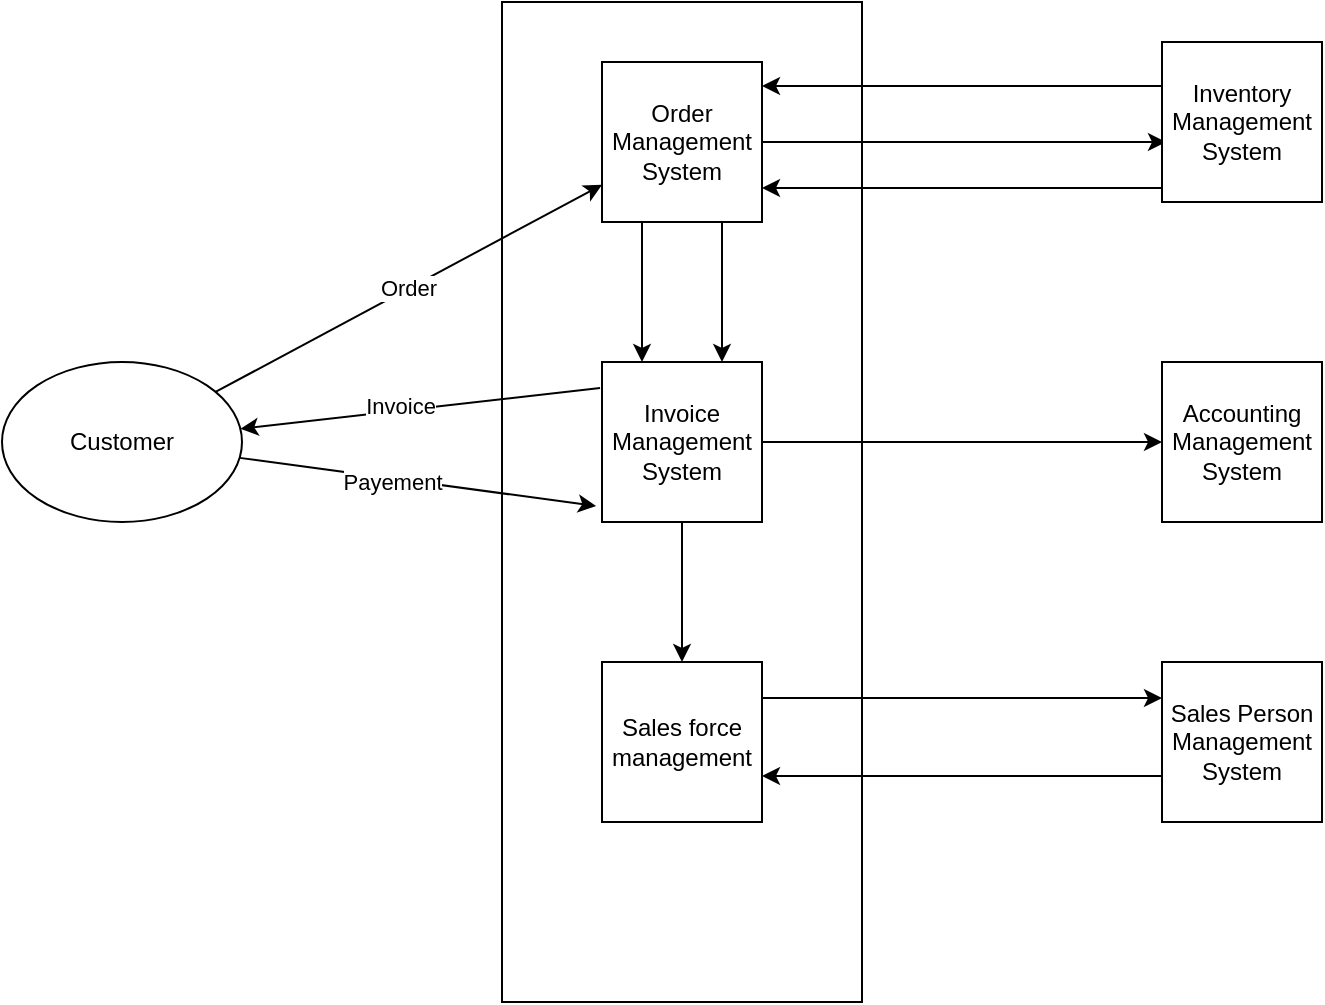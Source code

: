 <mxfile version="21.2.3" type="github">
  <diagram name="Page-1" id="aVWFgwWJTtonSwgxcaKQ">
    <mxGraphModel dx="1100" dy="570" grid="1" gridSize="10" guides="1" tooltips="1" connect="1" arrows="1" fold="1" page="1" pageScale="1" pageWidth="1654" pageHeight="1169" math="0" shadow="0">
      <root>
        <mxCell id="0" />
        <mxCell id="1" parent="0" />
        <mxCell id="OZ02rzAFalqwNskKFK5H-1" value="Customer" style="ellipse;whiteSpace=wrap;html=1;" vertex="1" parent="1">
          <mxGeometry x="180" y="280" width="120" height="80" as="geometry" />
        </mxCell>
        <mxCell id="OZ02rzAFalqwNskKFK5H-2" value="" style="rounded=0;whiteSpace=wrap;html=1;" vertex="1" parent="1">
          <mxGeometry x="430" y="100" width="180" height="500" as="geometry" />
        </mxCell>
        <mxCell id="OZ02rzAFalqwNskKFK5H-13" style="edgeStyle=orthogonalEdgeStyle;rounded=0;orthogonalLoop=1;jettySize=auto;html=1;" edge="1" parent="1" source="OZ02rzAFalqwNskKFK5H-3" target="OZ02rzAFalqwNskKFK5H-4">
          <mxGeometry relative="1" as="geometry">
            <Array as="points">
              <mxPoint x="500" y="240" />
              <mxPoint x="500" y="240" />
            </Array>
          </mxGeometry>
        </mxCell>
        <mxCell id="OZ02rzAFalqwNskKFK5H-14" style="edgeStyle=orthogonalEdgeStyle;rounded=0;orthogonalLoop=1;jettySize=auto;html=1;entryX=0.75;entryY=0;entryDx=0;entryDy=0;" edge="1" parent="1" source="OZ02rzAFalqwNskKFK5H-3" target="OZ02rzAFalqwNskKFK5H-4">
          <mxGeometry relative="1" as="geometry">
            <Array as="points">
              <mxPoint x="540" y="230" />
              <mxPoint x="540" y="230" />
            </Array>
          </mxGeometry>
        </mxCell>
        <mxCell id="OZ02rzAFalqwNskKFK5H-21" style="edgeStyle=orthogonalEdgeStyle;rounded=0;orthogonalLoop=1;jettySize=auto;html=1;entryX=0.025;entryY=0.625;entryDx=0;entryDy=0;entryPerimeter=0;" edge="1" parent="1" source="OZ02rzAFalqwNskKFK5H-3" target="OZ02rzAFalqwNskKFK5H-6">
          <mxGeometry relative="1" as="geometry" />
        </mxCell>
        <mxCell id="OZ02rzAFalqwNskKFK5H-3" value="Order Management System" style="whiteSpace=wrap;html=1;aspect=fixed;" vertex="1" parent="1">
          <mxGeometry x="480" y="130" width="80" height="80" as="geometry" />
        </mxCell>
        <mxCell id="OZ02rzAFalqwNskKFK5H-15" style="edgeStyle=orthogonalEdgeStyle;rounded=0;orthogonalLoop=1;jettySize=auto;html=1;entryX=0.5;entryY=0;entryDx=0;entryDy=0;" edge="1" parent="1" source="OZ02rzAFalqwNskKFK5H-4" target="OZ02rzAFalqwNskKFK5H-5">
          <mxGeometry relative="1" as="geometry" />
        </mxCell>
        <mxCell id="OZ02rzAFalqwNskKFK5H-18" style="edgeStyle=orthogonalEdgeStyle;rounded=0;orthogonalLoop=1;jettySize=auto;html=1;" edge="1" parent="1" source="OZ02rzAFalqwNskKFK5H-4" target="OZ02rzAFalqwNskKFK5H-7">
          <mxGeometry relative="1" as="geometry" />
        </mxCell>
        <mxCell id="OZ02rzAFalqwNskKFK5H-4" value="Invoice Management System" style="whiteSpace=wrap;html=1;aspect=fixed;" vertex="1" parent="1">
          <mxGeometry x="480" y="280" width="80" height="80" as="geometry" />
        </mxCell>
        <mxCell id="OZ02rzAFalqwNskKFK5H-16" style="edgeStyle=orthogonalEdgeStyle;rounded=0;orthogonalLoop=1;jettySize=auto;html=1;entryX=0;entryY=0.5;entryDx=0;entryDy=0;" edge="1" parent="1">
          <mxGeometry relative="1" as="geometry">
            <mxPoint x="560" y="448" as="sourcePoint" />
            <mxPoint x="760" y="448" as="targetPoint" />
          </mxGeometry>
        </mxCell>
        <mxCell id="OZ02rzAFalqwNskKFK5H-5" value="Sales force management" style="whiteSpace=wrap;html=1;aspect=fixed;" vertex="1" parent="1">
          <mxGeometry x="480" y="430" width="80" height="80" as="geometry" />
        </mxCell>
        <mxCell id="OZ02rzAFalqwNskKFK5H-19" style="edgeStyle=orthogonalEdgeStyle;rounded=0;orthogonalLoop=1;jettySize=auto;html=1;entryX=1;entryY=0.25;entryDx=0;entryDy=0;" edge="1" parent="1">
          <mxGeometry relative="1" as="geometry">
            <mxPoint x="760" y="142" as="sourcePoint" />
            <mxPoint x="560" y="142" as="targetPoint" />
            <Array as="points">
              <mxPoint x="710" y="142" />
              <mxPoint x="710" y="142" />
            </Array>
          </mxGeometry>
        </mxCell>
        <mxCell id="OZ02rzAFalqwNskKFK5H-20" style="edgeStyle=orthogonalEdgeStyle;rounded=0;orthogonalLoop=1;jettySize=auto;html=1;entryX=1;entryY=0.375;entryDx=0;entryDy=0;entryPerimeter=0;" edge="1" parent="1">
          <mxGeometry relative="1" as="geometry">
            <mxPoint x="760" y="193" as="sourcePoint" />
            <mxPoint x="560" y="193" as="targetPoint" />
          </mxGeometry>
        </mxCell>
        <mxCell id="OZ02rzAFalqwNskKFK5H-6" value="Inventory Management System" style="whiteSpace=wrap;html=1;aspect=fixed;" vertex="1" parent="1">
          <mxGeometry x="760" y="120" width="80" height="80" as="geometry" />
        </mxCell>
        <mxCell id="OZ02rzAFalqwNskKFK5H-7" value="Accounting Management System" style="whiteSpace=wrap;html=1;aspect=fixed;" vertex="1" parent="1">
          <mxGeometry x="760" y="280" width="80" height="80" as="geometry" />
        </mxCell>
        <mxCell id="OZ02rzAFalqwNskKFK5H-17" style="edgeStyle=orthogonalEdgeStyle;rounded=0;orthogonalLoop=1;jettySize=auto;html=1;" edge="1" parent="1">
          <mxGeometry relative="1" as="geometry">
            <mxPoint x="760" y="487" as="sourcePoint" />
            <mxPoint x="560" y="487" as="targetPoint" />
          </mxGeometry>
        </mxCell>
        <mxCell id="OZ02rzAFalqwNskKFK5H-8" value="Sales Person Management System" style="whiteSpace=wrap;html=1;aspect=fixed;" vertex="1" parent="1">
          <mxGeometry x="760" y="430" width="80" height="80" as="geometry" />
        </mxCell>
        <mxCell id="OZ02rzAFalqwNskKFK5H-10" value="Order" style="endArrow=classic;html=1;rounded=0;" edge="1" parent="1" source="OZ02rzAFalqwNskKFK5H-1" target="OZ02rzAFalqwNskKFK5H-3">
          <mxGeometry width="50" height="50" relative="1" as="geometry">
            <mxPoint x="290" y="290" as="sourcePoint" />
            <mxPoint x="340" y="240" as="targetPoint" />
          </mxGeometry>
        </mxCell>
        <mxCell id="OZ02rzAFalqwNskKFK5H-11" value="" style="endArrow=classic;html=1;rounded=0;entryX=-0.037;entryY=0.9;entryDx=0;entryDy=0;entryPerimeter=0;" edge="1" parent="1" source="OZ02rzAFalqwNskKFK5H-1" target="OZ02rzAFalqwNskKFK5H-4">
          <mxGeometry width="50" height="50" relative="1" as="geometry">
            <mxPoint x="310" y="350" as="sourcePoint" />
            <mxPoint x="360" y="270" as="targetPoint" />
          </mxGeometry>
        </mxCell>
        <mxCell id="OZ02rzAFalqwNskKFK5H-23" value="Payement" style="edgeLabel;html=1;align=center;verticalAlign=middle;resizable=0;points=[];" vertex="1" connectable="0" parent="OZ02rzAFalqwNskKFK5H-11">
          <mxGeometry x="-0.142" y="-2" relative="1" as="geometry">
            <mxPoint as="offset" />
          </mxGeometry>
        </mxCell>
        <mxCell id="OZ02rzAFalqwNskKFK5H-12" value="" style="endArrow=classic;html=1;rounded=0;exitX=-0.012;exitY=0.163;exitDx=0;exitDy=0;exitPerimeter=0;" edge="1" parent="1" source="OZ02rzAFalqwNskKFK5H-4" target="OZ02rzAFalqwNskKFK5H-1">
          <mxGeometry width="50" height="50" relative="1" as="geometry">
            <mxPoint x="480" y="310" as="sourcePoint" />
            <mxPoint x="530" y="260" as="targetPoint" />
          </mxGeometry>
        </mxCell>
        <mxCell id="OZ02rzAFalqwNskKFK5H-22" value="Invoice" style="edgeLabel;html=1;align=center;verticalAlign=middle;resizable=0;points=[];" vertex="1" connectable="0" parent="OZ02rzAFalqwNskKFK5H-12">
          <mxGeometry x="-0.188" relative="1" as="geometry">
            <mxPoint x="-27" as="offset" />
          </mxGeometry>
        </mxCell>
      </root>
    </mxGraphModel>
  </diagram>
</mxfile>
